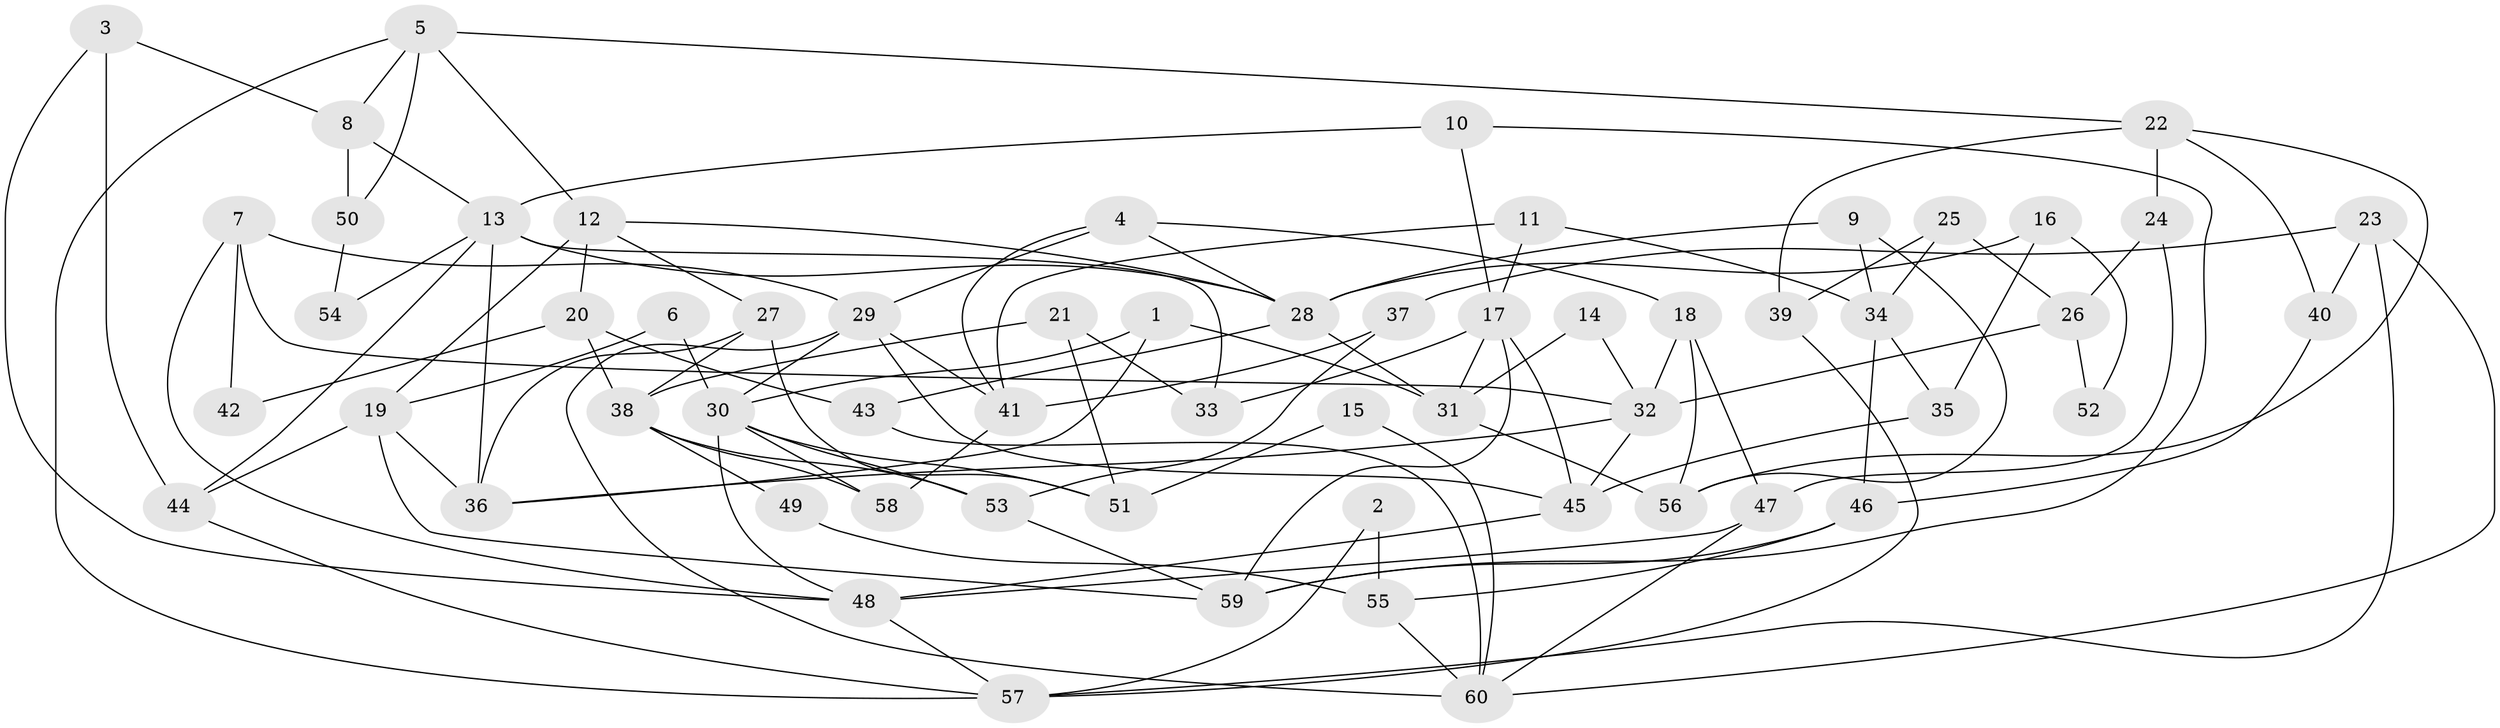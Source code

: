 // Generated by graph-tools (version 1.1) at 2025/11/02/27/25 16:11:24]
// undirected, 60 vertices, 120 edges
graph export_dot {
graph [start="1"]
  node [color=gray90,style=filled];
  1;
  2;
  3;
  4;
  5;
  6;
  7;
  8;
  9;
  10;
  11;
  12;
  13;
  14;
  15;
  16;
  17;
  18;
  19;
  20;
  21;
  22;
  23;
  24;
  25;
  26;
  27;
  28;
  29;
  30;
  31;
  32;
  33;
  34;
  35;
  36;
  37;
  38;
  39;
  40;
  41;
  42;
  43;
  44;
  45;
  46;
  47;
  48;
  49;
  50;
  51;
  52;
  53;
  54;
  55;
  56;
  57;
  58;
  59;
  60;
  1 -- 31;
  1 -- 30;
  1 -- 36;
  2 -- 57;
  2 -- 55;
  3 -- 48;
  3 -- 44;
  3 -- 8;
  4 -- 28;
  4 -- 29;
  4 -- 18;
  4 -- 41;
  5 -- 22;
  5 -- 12;
  5 -- 8;
  5 -- 50;
  5 -- 57;
  6 -- 30;
  6 -- 19;
  7 -- 29;
  7 -- 48;
  7 -- 32;
  7 -- 42;
  8 -- 13;
  8 -- 50;
  9 -- 28;
  9 -- 34;
  9 -- 56;
  10 -- 13;
  10 -- 17;
  10 -- 59;
  11 -- 17;
  11 -- 41;
  11 -- 34;
  12 -- 28;
  12 -- 19;
  12 -- 20;
  12 -- 27;
  13 -- 36;
  13 -- 28;
  13 -- 33;
  13 -- 44;
  13 -- 54;
  14 -- 32;
  14 -- 31;
  15 -- 51;
  15 -- 60;
  16 -- 35;
  16 -- 28;
  16 -- 52;
  17 -- 59;
  17 -- 45;
  17 -- 31;
  17 -- 33;
  18 -- 32;
  18 -- 47;
  18 -- 56;
  19 -- 59;
  19 -- 44;
  19 -- 36;
  20 -- 43;
  20 -- 38;
  20 -- 42;
  21 -- 38;
  21 -- 33;
  21 -- 51;
  22 -- 56;
  22 -- 39;
  22 -- 24;
  22 -- 40;
  23 -- 37;
  23 -- 57;
  23 -- 40;
  23 -- 60;
  24 -- 47;
  24 -- 26;
  25 -- 26;
  25 -- 34;
  25 -- 39;
  26 -- 32;
  26 -- 52;
  27 -- 36;
  27 -- 38;
  27 -- 51;
  28 -- 31;
  28 -- 43;
  29 -- 30;
  29 -- 45;
  29 -- 41;
  29 -- 60;
  30 -- 58;
  30 -- 51;
  30 -- 48;
  30 -- 53;
  31 -- 56;
  32 -- 36;
  32 -- 45;
  34 -- 46;
  34 -- 35;
  35 -- 45;
  37 -- 41;
  37 -- 53;
  38 -- 49;
  38 -- 53;
  38 -- 58;
  39 -- 57;
  40 -- 46;
  41 -- 58;
  43 -- 60;
  44 -- 57;
  45 -- 48;
  46 -- 59;
  46 -- 55;
  47 -- 60;
  47 -- 48;
  48 -- 57;
  49 -- 55;
  50 -- 54;
  53 -- 59;
  55 -- 60;
}
